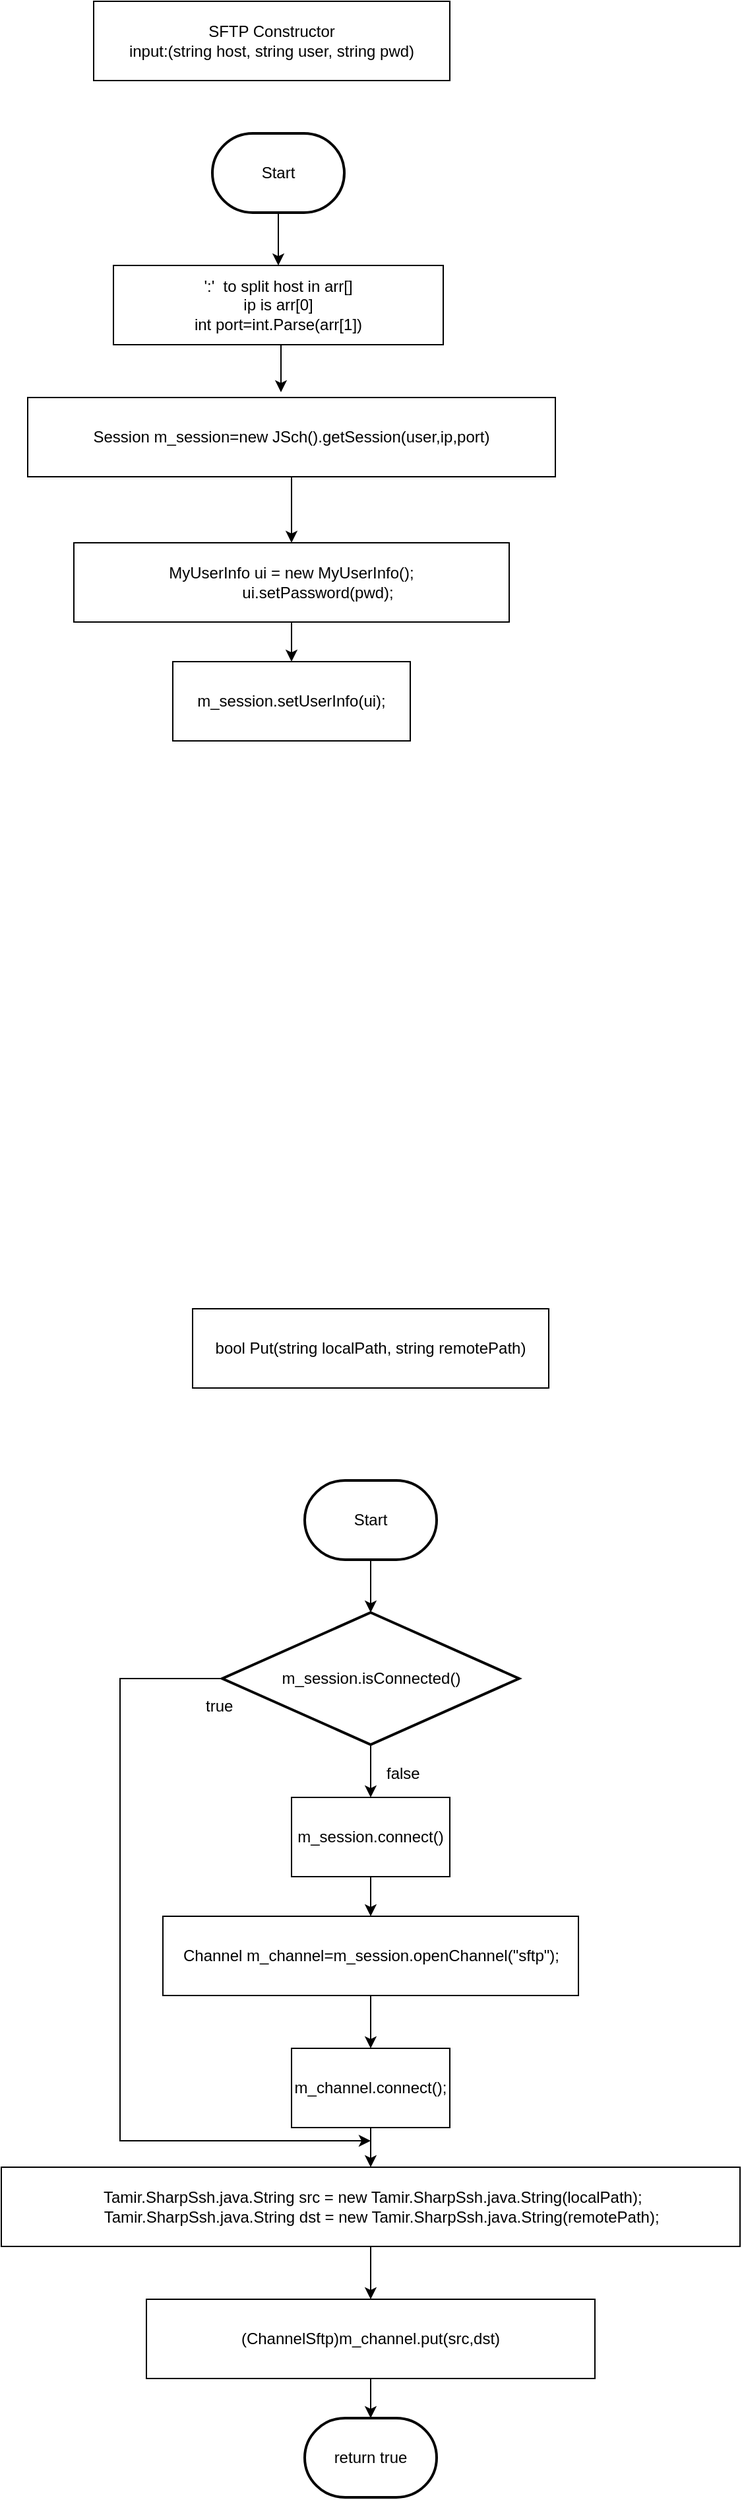 <mxfile version="12.1.0" type="device" pages="1"><diagram id="Y6DKhejXtuLeQ2PVShz4" name="Page-1"><mxGraphModel dx="1408" dy="1977" grid="1" gridSize="10" guides="1" tooltips="1" connect="1" arrows="1" fold="1" page="1" pageScale="1" pageWidth="827" pageHeight="1169" math="0" shadow="0"><root><mxCell id="0"/><mxCell id="1" parent="0"/><mxCell id="ZPmn5g8DIemFhuqTsXLP-15" style="edgeStyle=orthogonalEdgeStyle;rounded=0;orthogonalLoop=1;jettySize=auto;html=1;exitX=0.5;exitY=1;exitDx=0;exitDy=0;exitPerimeter=0;" edge="1" parent="1" source="ZPmn5g8DIemFhuqTsXLP-1" target="ZPmn5g8DIemFhuqTsXLP-14"><mxGeometry relative="1" as="geometry"/></mxCell><mxCell id="ZPmn5g8DIemFhuqTsXLP-1" value="Start" style="strokeWidth=2;html=1;shape=mxgraph.flowchart.terminator;whiteSpace=wrap;" vertex="1" parent="1"><mxGeometry x="350" y="50" width="100" height="60" as="geometry"/></mxCell><mxCell id="ZPmn5g8DIemFhuqTsXLP-19" style="edgeStyle=orthogonalEdgeStyle;rounded=0;orthogonalLoop=1;jettySize=auto;html=1;exitX=0.5;exitY=1;exitDx=0;exitDy=0;entryX=0.5;entryY=0;entryDx=0;entryDy=0;" edge="1" parent="1" source="ZPmn5g8DIemFhuqTsXLP-2" target="ZPmn5g8DIemFhuqTsXLP-18"><mxGeometry relative="1" as="geometry"/></mxCell><mxCell id="ZPmn5g8DIemFhuqTsXLP-2" value="m_session.connect()" style="rounded=0;whiteSpace=wrap;html=1;" vertex="1" parent="1"><mxGeometry x="340" y="290" width="120" height="60" as="geometry"/></mxCell><mxCell id="ZPmn5g8DIemFhuqTsXLP-3" value="bool Put(string localPath, string remotePath)" style="rounded=0;whiteSpace=wrap;html=1;" vertex="1" parent="1"><mxGeometry x="265" y="-80" width="270" height="60" as="geometry"/></mxCell><mxCell id="ZPmn5g8DIemFhuqTsXLP-4" value="SFTP Constructor&lt;br&gt;input:(string host, string user, string pwd)" style="rounded=0;whiteSpace=wrap;html=1;" vertex="1" parent="1"><mxGeometry x="190" y="-1070" width="270" height="60" as="geometry"/></mxCell><mxCell id="ZPmn5g8DIemFhuqTsXLP-9" style="edgeStyle=orthogonalEdgeStyle;rounded=0;orthogonalLoop=1;jettySize=auto;html=1;exitX=0.5;exitY=1;exitDx=0;exitDy=0;entryX=0.48;entryY=-0.067;entryDx=0;entryDy=0;entryPerimeter=0;" edge="1" parent="1" source="ZPmn5g8DIemFhuqTsXLP-5" target="ZPmn5g8DIemFhuqTsXLP-8"><mxGeometry relative="1" as="geometry"/></mxCell><mxCell id="ZPmn5g8DIemFhuqTsXLP-5" value="':'&amp;nbsp; to split host in arr[]&lt;br&gt;ip is arr[0]&lt;br&gt;int port=int.Parse(arr[1])" style="rounded=0;whiteSpace=wrap;html=1;" vertex="1" parent="1"><mxGeometry x="205" y="-870" width="250" height="60" as="geometry"/></mxCell><mxCell id="ZPmn5g8DIemFhuqTsXLP-7" style="edgeStyle=orthogonalEdgeStyle;rounded=0;orthogonalLoop=1;jettySize=auto;html=1;exitX=0.5;exitY=1;exitDx=0;exitDy=0;exitPerimeter=0;entryX=0.5;entryY=0;entryDx=0;entryDy=0;" edge="1" parent="1" source="ZPmn5g8DIemFhuqTsXLP-6" target="ZPmn5g8DIemFhuqTsXLP-5"><mxGeometry relative="1" as="geometry"/></mxCell><mxCell id="ZPmn5g8DIemFhuqTsXLP-6" value="Start" style="strokeWidth=2;html=1;shape=mxgraph.flowchart.terminator;whiteSpace=wrap;" vertex="1" parent="1"><mxGeometry x="280" y="-970" width="100" height="60" as="geometry"/></mxCell><mxCell id="ZPmn5g8DIemFhuqTsXLP-11" style="edgeStyle=orthogonalEdgeStyle;rounded=0;orthogonalLoop=1;jettySize=auto;html=1;exitX=0.5;exitY=1;exitDx=0;exitDy=0;" edge="1" parent="1" source="ZPmn5g8DIemFhuqTsXLP-8" target="ZPmn5g8DIemFhuqTsXLP-10"><mxGeometry relative="1" as="geometry"/></mxCell><mxCell id="ZPmn5g8DIemFhuqTsXLP-8" value="Session m_session=new JSch().getSession(user,ip,port)" style="rounded=0;whiteSpace=wrap;html=1;" vertex="1" parent="1"><mxGeometry x="140" y="-770" width="400" height="60" as="geometry"/></mxCell><mxCell id="ZPmn5g8DIemFhuqTsXLP-13" style="edgeStyle=orthogonalEdgeStyle;rounded=0;orthogonalLoop=1;jettySize=auto;html=1;exitX=0.5;exitY=1;exitDx=0;exitDy=0;entryX=0.5;entryY=0;entryDx=0;entryDy=0;" edge="1" parent="1" source="ZPmn5g8DIemFhuqTsXLP-10" target="ZPmn5g8DIemFhuqTsXLP-12"><mxGeometry relative="1" as="geometry"/></mxCell><mxCell id="ZPmn5g8DIemFhuqTsXLP-10" value="&lt;div&gt;MyUserInfo ui = new MyUserInfo();&lt;/div&gt;&lt;div&gt;&amp;nbsp; &amp;nbsp; &amp;nbsp; &amp;nbsp; &amp;nbsp; &amp;nbsp; ui.setPassword(pwd);&lt;/div&gt;" style="rounded=0;whiteSpace=wrap;html=1;" vertex="1" parent="1"><mxGeometry x="175" y="-660" width="330" height="60" as="geometry"/></mxCell><mxCell id="ZPmn5g8DIemFhuqTsXLP-12" value="m_session.setUserInfo(ui);" style="rounded=0;whiteSpace=wrap;html=1;" vertex="1" parent="1"><mxGeometry x="250" y="-570" width="180" height="60" as="geometry"/></mxCell><mxCell id="ZPmn5g8DIemFhuqTsXLP-16" style="edgeStyle=orthogonalEdgeStyle;rounded=0;orthogonalLoop=1;jettySize=auto;html=1;exitX=0.5;exitY=1;exitDx=0;exitDy=0;exitPerimeter=0;entryX=0.5;entryY=0;entryDx=0;entryDy=0;" edge="1" parent="1" source="ZPmn5g8DIemFhuqTsXLP-14" target="ZPmn5g8DIemFhuqTsXLP-2"><mxGeometry relative="1" as="geometry"/></mxCell><mxCell id="ZPmn5g8DIemFhuqTsXLP-27" style="edgeStyle=orthogonalEdgeStyle;rounded=0;orthogonalLoop=1;jettySize=auto;html=1;exitX=0;exitY=0.5;exitDx=0;exitDy=0;exitPerimeter=0;" edge="1" parent="1" source="ZPmn5g8DIemFhuqTsXLP-14"><mxGeometry relative="1" as="geometry"><mxPoint x="400" y="550" as="targetPoint"/><Array as="points"><mxPoint x="210" y="200"/><mxPoint x="210" y="550"/></Array></mxGeometry></mxCell><mxCell id="ZPmn5g8DIemFhuqTsXLP-14" value="m_session.isConnected()" style="strokeWidth=2;html=1;shape=mxgraph.flowchart.decision;whiteSpace=wrap;" vertex="1" parent="1"><mxGeometry x="287.5" y="150" width="225" height="100" as="geometry"/></mxCell><mxCell id="ZPmn5g8DIemFhuqTsXLP-17" value="false" style="text;html=1;resizable=0;points=[];autosize=1;align=left;verticalAlign=top;spacingTop=-4;" vertex="1" parent="1"><mxGeometry x="410" y="262" width="40" height="20" as="geometry"/></mxCell><mxCell id="ZPmn5g8DIemFhuqTsXLP-21" style="edgeStyle=orthogonalEdgeStyle;rounded=0;orthogonalLoop=1;jettySize=auto;html=1;exitX=0.5;exitY=1;exitDx=0;exitDy=0;entryX=0.5;entryY=0;entryDx=0;entryDy=0;" edge="1" parent="1" source="ZPmn5g8DIemFhuqTsXLP-18" target="ZPmn5g8DIemFhuqTsXLP-20"><mxGeometry relative="1" as="geometry"/></mxCell><mxCell id="ZPmn5g8DIemFhuqTsXLP-18" value="Channel m_channel=m_session.openChannel(&quot;sftp&quot;);" style="rounded=0;whiteSpace=wrap;html=1;" vertex="1" parent="1"><mxGeometry x="242.5" y="380" width="315" height="60" as="geometry"/></mxCell><mxCell id="ZPmn5g8DIemFhuqTsXLP-23" style="edgeStyle=orthogonalEdgeStyle;rounded=0;orthogonalLoop=1;jettySize=auto;html=1;exitX=0.5;exitY=1;exitDx=0;exitDy=0;entryX=0.5;entryY=0;entryDx=0;entryDy=0;" edge="1" parent="1" source="ZPmn5g8DIemFhuqTsXLP-20" target="ZPmn5g8DIemFhuqTsXLP-22"><mxGeometry relative="1" as="geometry"/></mxCell><mxCell id="ZPmn5g8DIemFhuqTsXLP-20" value="m_channel.connect();" style="rounded=0;whiteSpace=wrap;html=1;" vertex="1" parent="1"><mxGeometry x="340" y="480" width="120" height="60" as="geometry"/></mxCell><mxCell id="ZPmn5g8DIemFhuqTsXLP-25" style="edgeStyle=orthogonalEdgeStyle;rounded=0;orthogonalLoop=1;jettySize=auto;html=1;exitX=0.5;exitY=1;exitDx=0;exitDy=0;entryX=0.5;entryY=0;entryDx=0;entryDy=0;" edge="1" parent="1" source="ZPmn5g8DIemFhuqTsXLP-22" target="ZPmn5g8DIemFhuqTsXLP-24"><mxGeometry relative="1" as="geometry"/></mxCell><mxCell id="ZPmn5g8DIemFhuqTsXLP-22" value="&lt;div&gt;&amp;nbsp;Tamir.SharpSsh.java.String src = new Tamir.SharpSsh.java.String(localPath);&lt;/div&gt;&lt;div&gt;&amp;nbsp; &amp;nbsp; &amp;nbsp;Tamir.SharpSsh.java.String dst = new Tamir.SharpSsh.java.String(remotePath);&lt;/div&gt;" style="rounded=0;whiteSpace=wrap;html=1;" vertex="1" parent="1"><mxGeometry x="120" y="570" width="560" height="60" as="geometry"/></mxCell><mxCell id="ZPmn5g8DIemFhuqTsXLP-30" style="edgeStyle=orthogonalEdgeStyle;rounded=0;orthogonalLoop=1;jettySize=auto;html=1;exitX=0.5;exitY=1;exitDx=0;exitDy=0;entryX=0.5;entryY=0;entryDx=0;entryDy=0;entryPerimeter=0;" edge="1" parent="1" source="ZPmn5g8DIemFhuqTsXLP-24" target="ZPmn5g8DIemFhuqTsXLP-29"><mxGeometry relative="1" as="geometry"/></mxCell><mxCell id="ZPmn5g8DIemFhuqTsXLP-24" value="(ChannelSftp)m_channel.put(src,dst)" style="rounded=0;whiteSpace=wrap;html=1;" vertex="1" parent="1"><mxGeometry x="230" y="670" width="340" height="60" as="geometry"/></mxCell><mxCell id="ZPmn5g8DIemFhuqTsXLP-28" value="true" style="text;html=1;resizable=0;points=[];autosize=1;align=left;verticalAlign=top;spacingTop=-4;" vertex="1" parent="1"><mxGeometry x="273" y="211" width="40" height="20" as="geometry"/></mxCell><mxCell id="ZPmn5g8DIemFhuqTsXLP-29" value="return true" style="strokeWidth=2;html=1;shape=mxgraph.flowchart.terminator;whiteSpace=wrap;" vertex="1" parent="1"><mxGeometry x="350" y="760" width="100" height="60" as="geometry"/></mxCell></root></mxGraphModel></diagram></mxfile>
